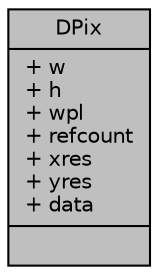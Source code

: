 digraph "DPix"
{
 // LATEX_PDF_SIZE
  edge [fontname="Helvetica",fontsize="10",labelfontname="Helvetica",labelfontsize="10"];
  node [fontname="Helvetica",fontsize="10",shape=record];
  Node1 [label="{DPix\n|+ w\l+ h\l+ wpl\l+ refcount\l+ xres\l+ yres\l+ data\l|}",height=0.2,width=0.4,color="black", fillcolor="grey75", style="filled", fontcolor="black",tooltip=" "];
}
